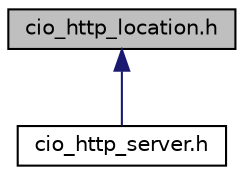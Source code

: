 digraph "cio_http_location.h"
{
  edge [fontname="Helvetica",fontsize="10",labelfontname="Helvetica",labelfontsize="10"];
  node [fontname="Helvetica",fontsize="10",shape=record];
  Node27 [label="cio_http_location.h",height=0.2,width=0.4,color="black", fillcolor="grey75", style="filled", fontcolor="black"];
  Node27 -> Node28 [dir="back",color="midnightblue",fontsize="10",style="solid",fontname="Helvetica"];
  Node28 [label="cio_http_server.h",height=0.2,width=0.4,color="black", fillcolor="white", style="filled",URL="$cio__http__server_8h.html",tooltip="This file contains the declarations you need to know if you want to implement an HTTP server..."];
}

